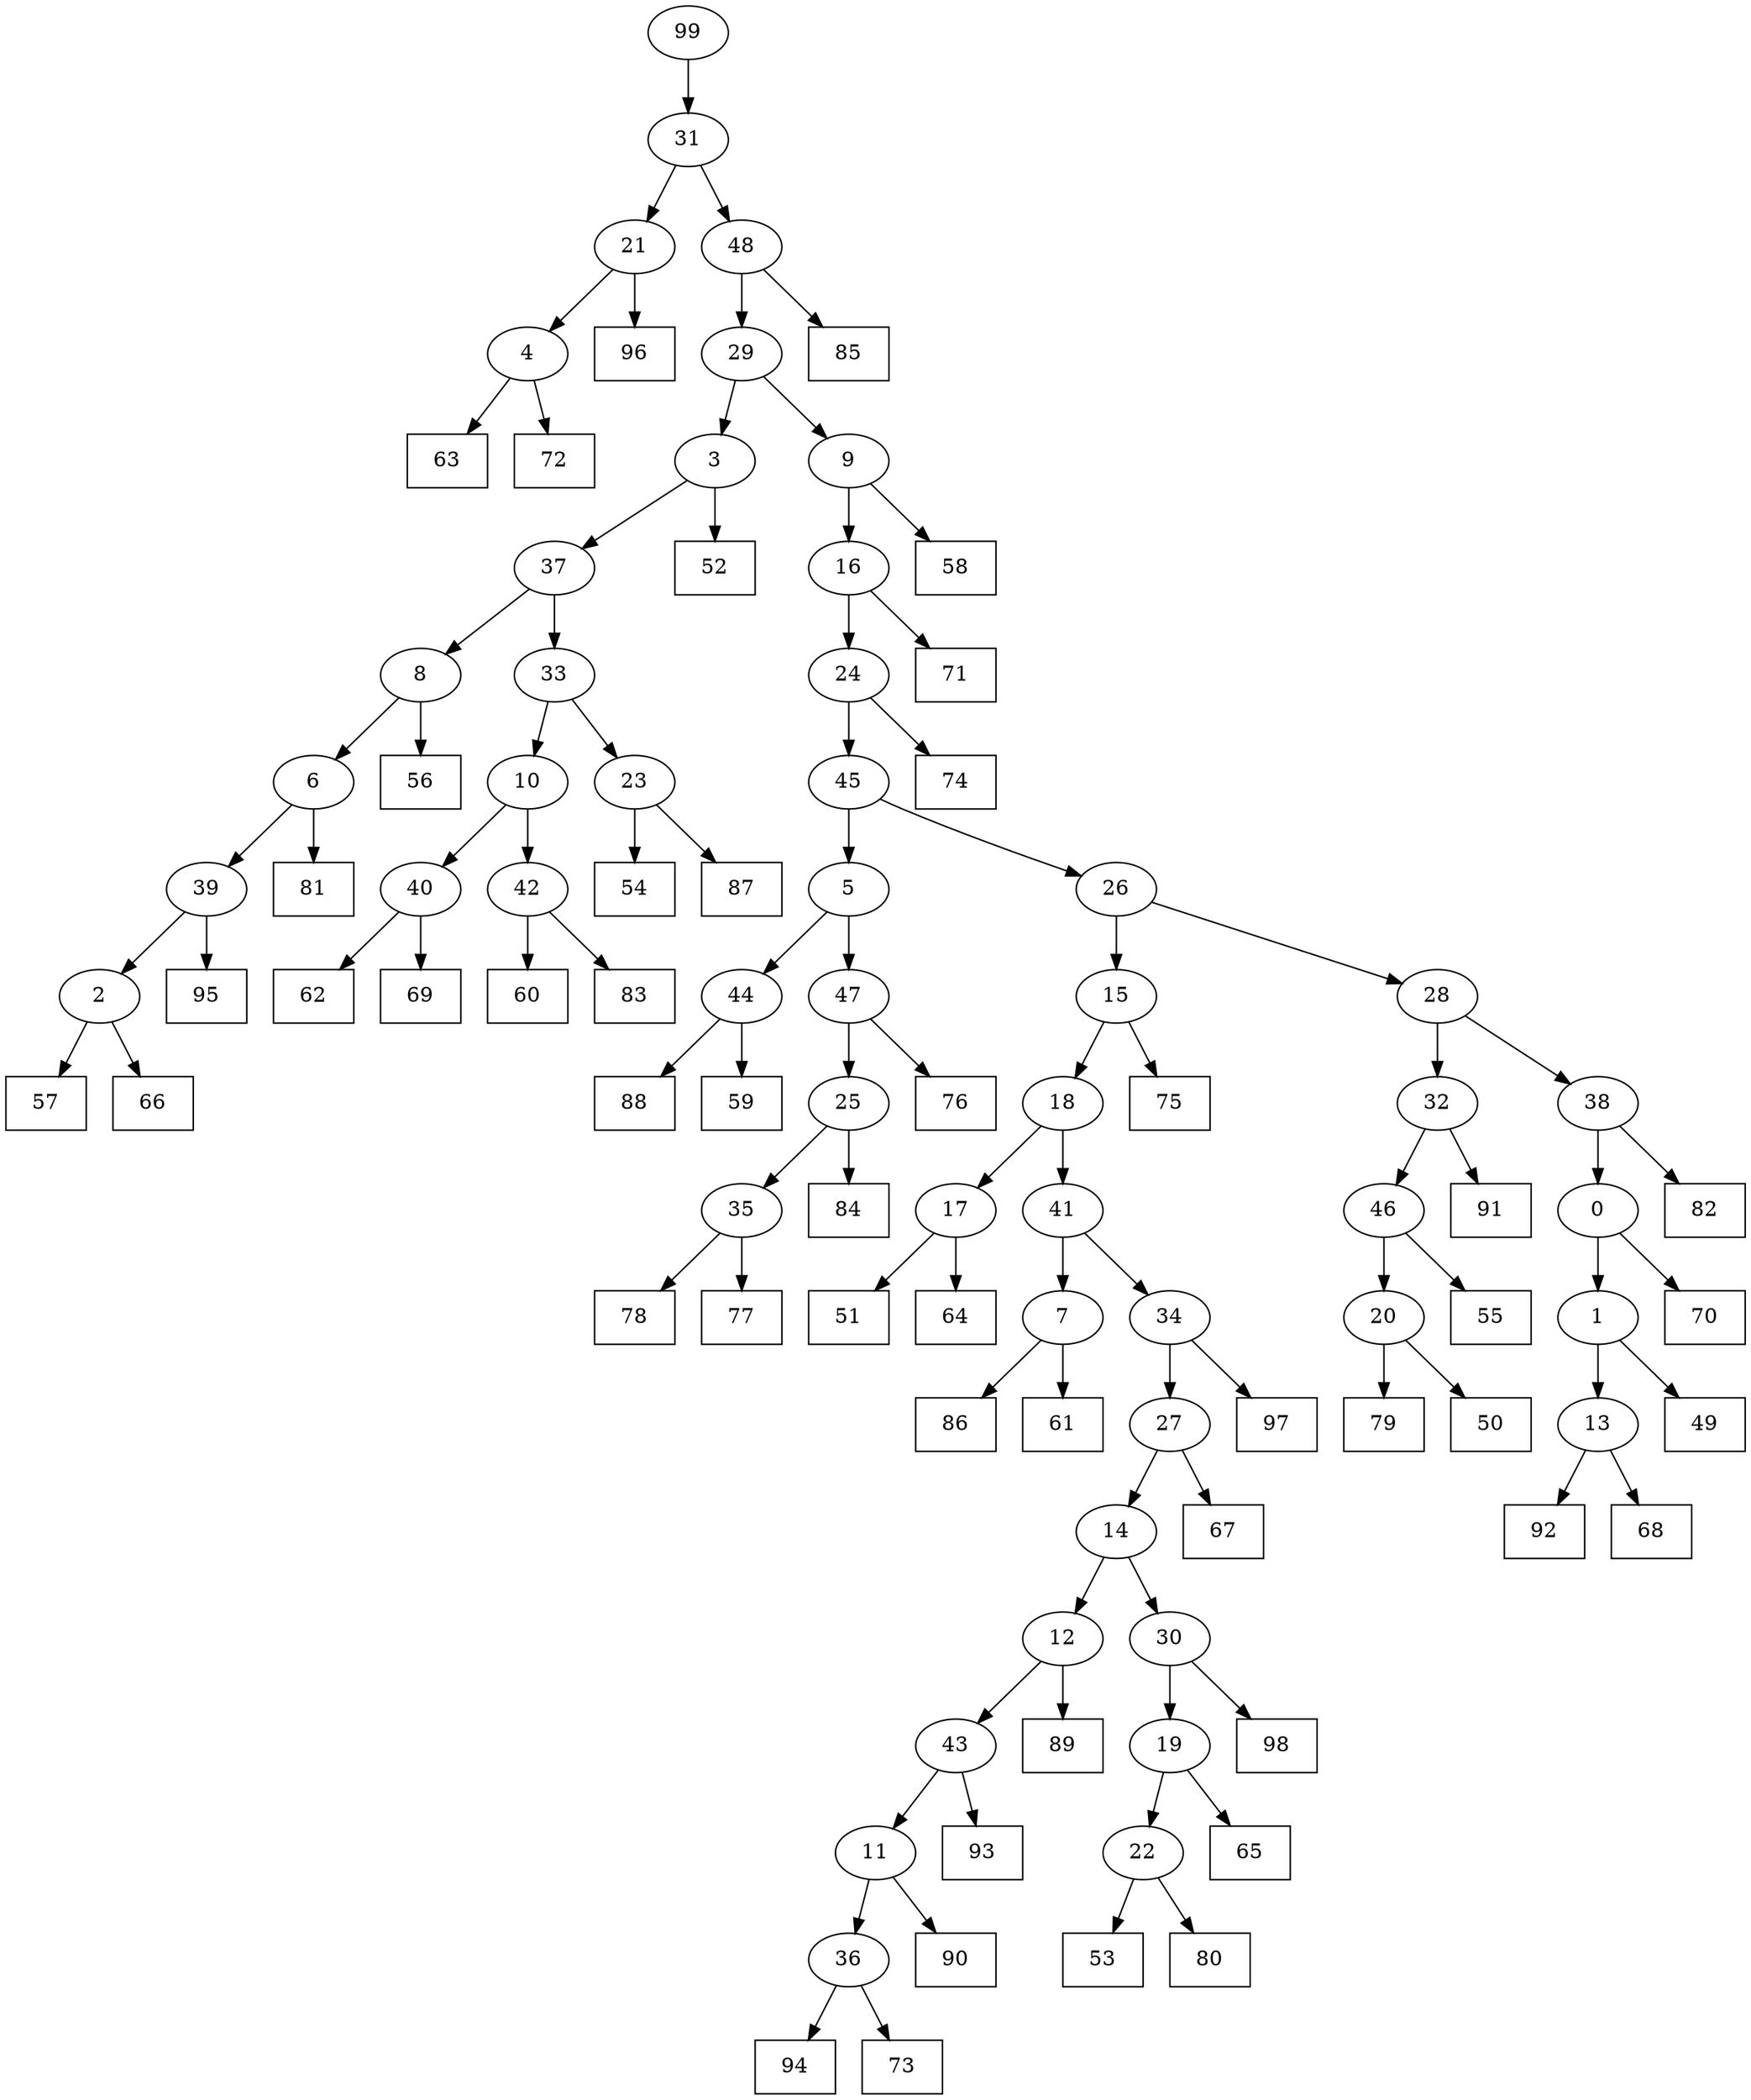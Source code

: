 digraph G {
0[label="0"];
1[label="1"];
2[label="2"];
3[label="3"];
4[label="4"];
5[label="5"];
6[label="6"];
7[label="7"];
8[label="8"];
9[label="9"];
10[label="10"];
11[label="11"];
12[label="12"];
13[label="13"];
14[label="14"];
15[label="15"];
16[label="16"];
17[label="17"];
18[label="18"];
19[label="19"];
20[label="20"];
21[label="21"];
22[label="22"];
23[label="23"];
24[label="24"];
25[label="25"];
26[label="26"];
27[label="27"];
28[label="28"];
29[label="29"];
30[label="30"];
31[label="31"];
32[label="32"];
33[label="33"];
34[label="34"];
35[label="35"];
36[label="36"];
37[label="37"];
38[label="38"];
39[label="39"];
40[label="40"];
41[label="41"];
42[label="42"];
43[label="43"];
44[label="44"];
45[label="45"];
46[label="46"];
47[label="47"];
48[label="48"];
49[shape=box,label="78"];
50[shape=box,label="51"];
51[shape=box,label="79"];
52[shape=box,label="76"];
53[shape=box,label="53"];
54[shape=box,label="65"];
55[shape=box,label="94"];
56[shape=box,label="57"];
57[shape=box,label="84"];
58[shape=box,label="67"];
59[shape=box,label="97"];
60[shape=box,label="71"];
61[shape=box,label="88"];
62[shape=box,label="62"];
63[shape=box,label="54"];
64[shape=box,label="63"];
65[shape=box,label="69"];
66[shape=box,label="91"];
67[shape=box,label="59"];
68[shape=box,label="89"];
69[shape=box,label="72"];
70[shape=box,label="60"];
71[shape=box,label="75"];
72[shape=box,label="85"];
73[shape=box,label="92"];
74[shape=box,label="49"];
75[shape=box,label="52"];
76[shape=box,label="68"];
77[shape=box,label="64"];
78[shape=box,label="98"];
79[shape=box,label="81"];
80[shape=box,label="73"];
81[shape=box,label="70"];
82[shape=box,label="50"];
83[shape=box,label="86"];
84[shape=box,label="95"];
85[shape=box,label="74"];
86[shape=box,label="61"];
87[shape=box,label="77"];
88[shape=box,label="55"];
89[shape=box,label="93"];
90[shape=box,label="87"];
91[shape=box,label="83"];
92[shape=box,label="58"];
93[shape=box,label="96"];
94[shape=box,label="56"];
95[shape=box,label="82"];
96[shape=box,label="66"];
97[shape=box,label="80"];
98[shape=box,label="90"];
99[label="99"];
34->59 ;
9->92 ;
8->94 ;
19->54 ;
31->48 ;
6->79 ;
44->61 ;
44->67 ;
12->68 ;
3->75 ;
20->51 ;
24->45 ;
31->21 ;
21->93 ;
11->98 ;
45->26 ;
14->30 ;
2->56 ;
46->88 ;
34->27 ;
47->52 ;
22->53 ;
41->7 ;
7->86 ;
16->60 ;
30->19 ;
23->90 ;
38->95 ;
29->3 ;
48->72 ;
7->83 ;
6->39 ;
39->84 ;
4->69 ;
2->96 ;
32->66 ;
42->70 ;
11->36 ;
36->55 ;
20->82 ;
40->65 ;
36->80 ;
28->32 ;
25->57 ;
27->58 ;
1->74 ;
99->31 ;
12->43 ;
0->1 ;
13->76 ;
26->15 ;
15->71 ;
43->11 ;
19->22 ;
22->97 ;
5->44 ;
35->49 ;
4->64 ;
30->78 ;
46->20 ;
8->6 ;
17->50 ;
33->10 ;
10->42 ;
45->5 ;
26->28 ;
48->29 ;
43->89 ;
41->34 ;
0->81 ;
10->40 ;
40->62 ;
16->24 ;
24->85 ;
3->37 ;
37->33 ;
18->17 ;
17->77 ;
38->0 ;
27->14 ;
14->12 ;
21->4 ;
15->18 ;
18->41 ;
32->46 ;
35->87 ;
39->2 ;
25->35 ;
5->47 ;
47->25 ;
28->38 ;
33->23 ;
23->63 ;
42->91 ;
29->9 ;
9->16 ;
37->8 ;
1->13 ;
13->73 ;
}
